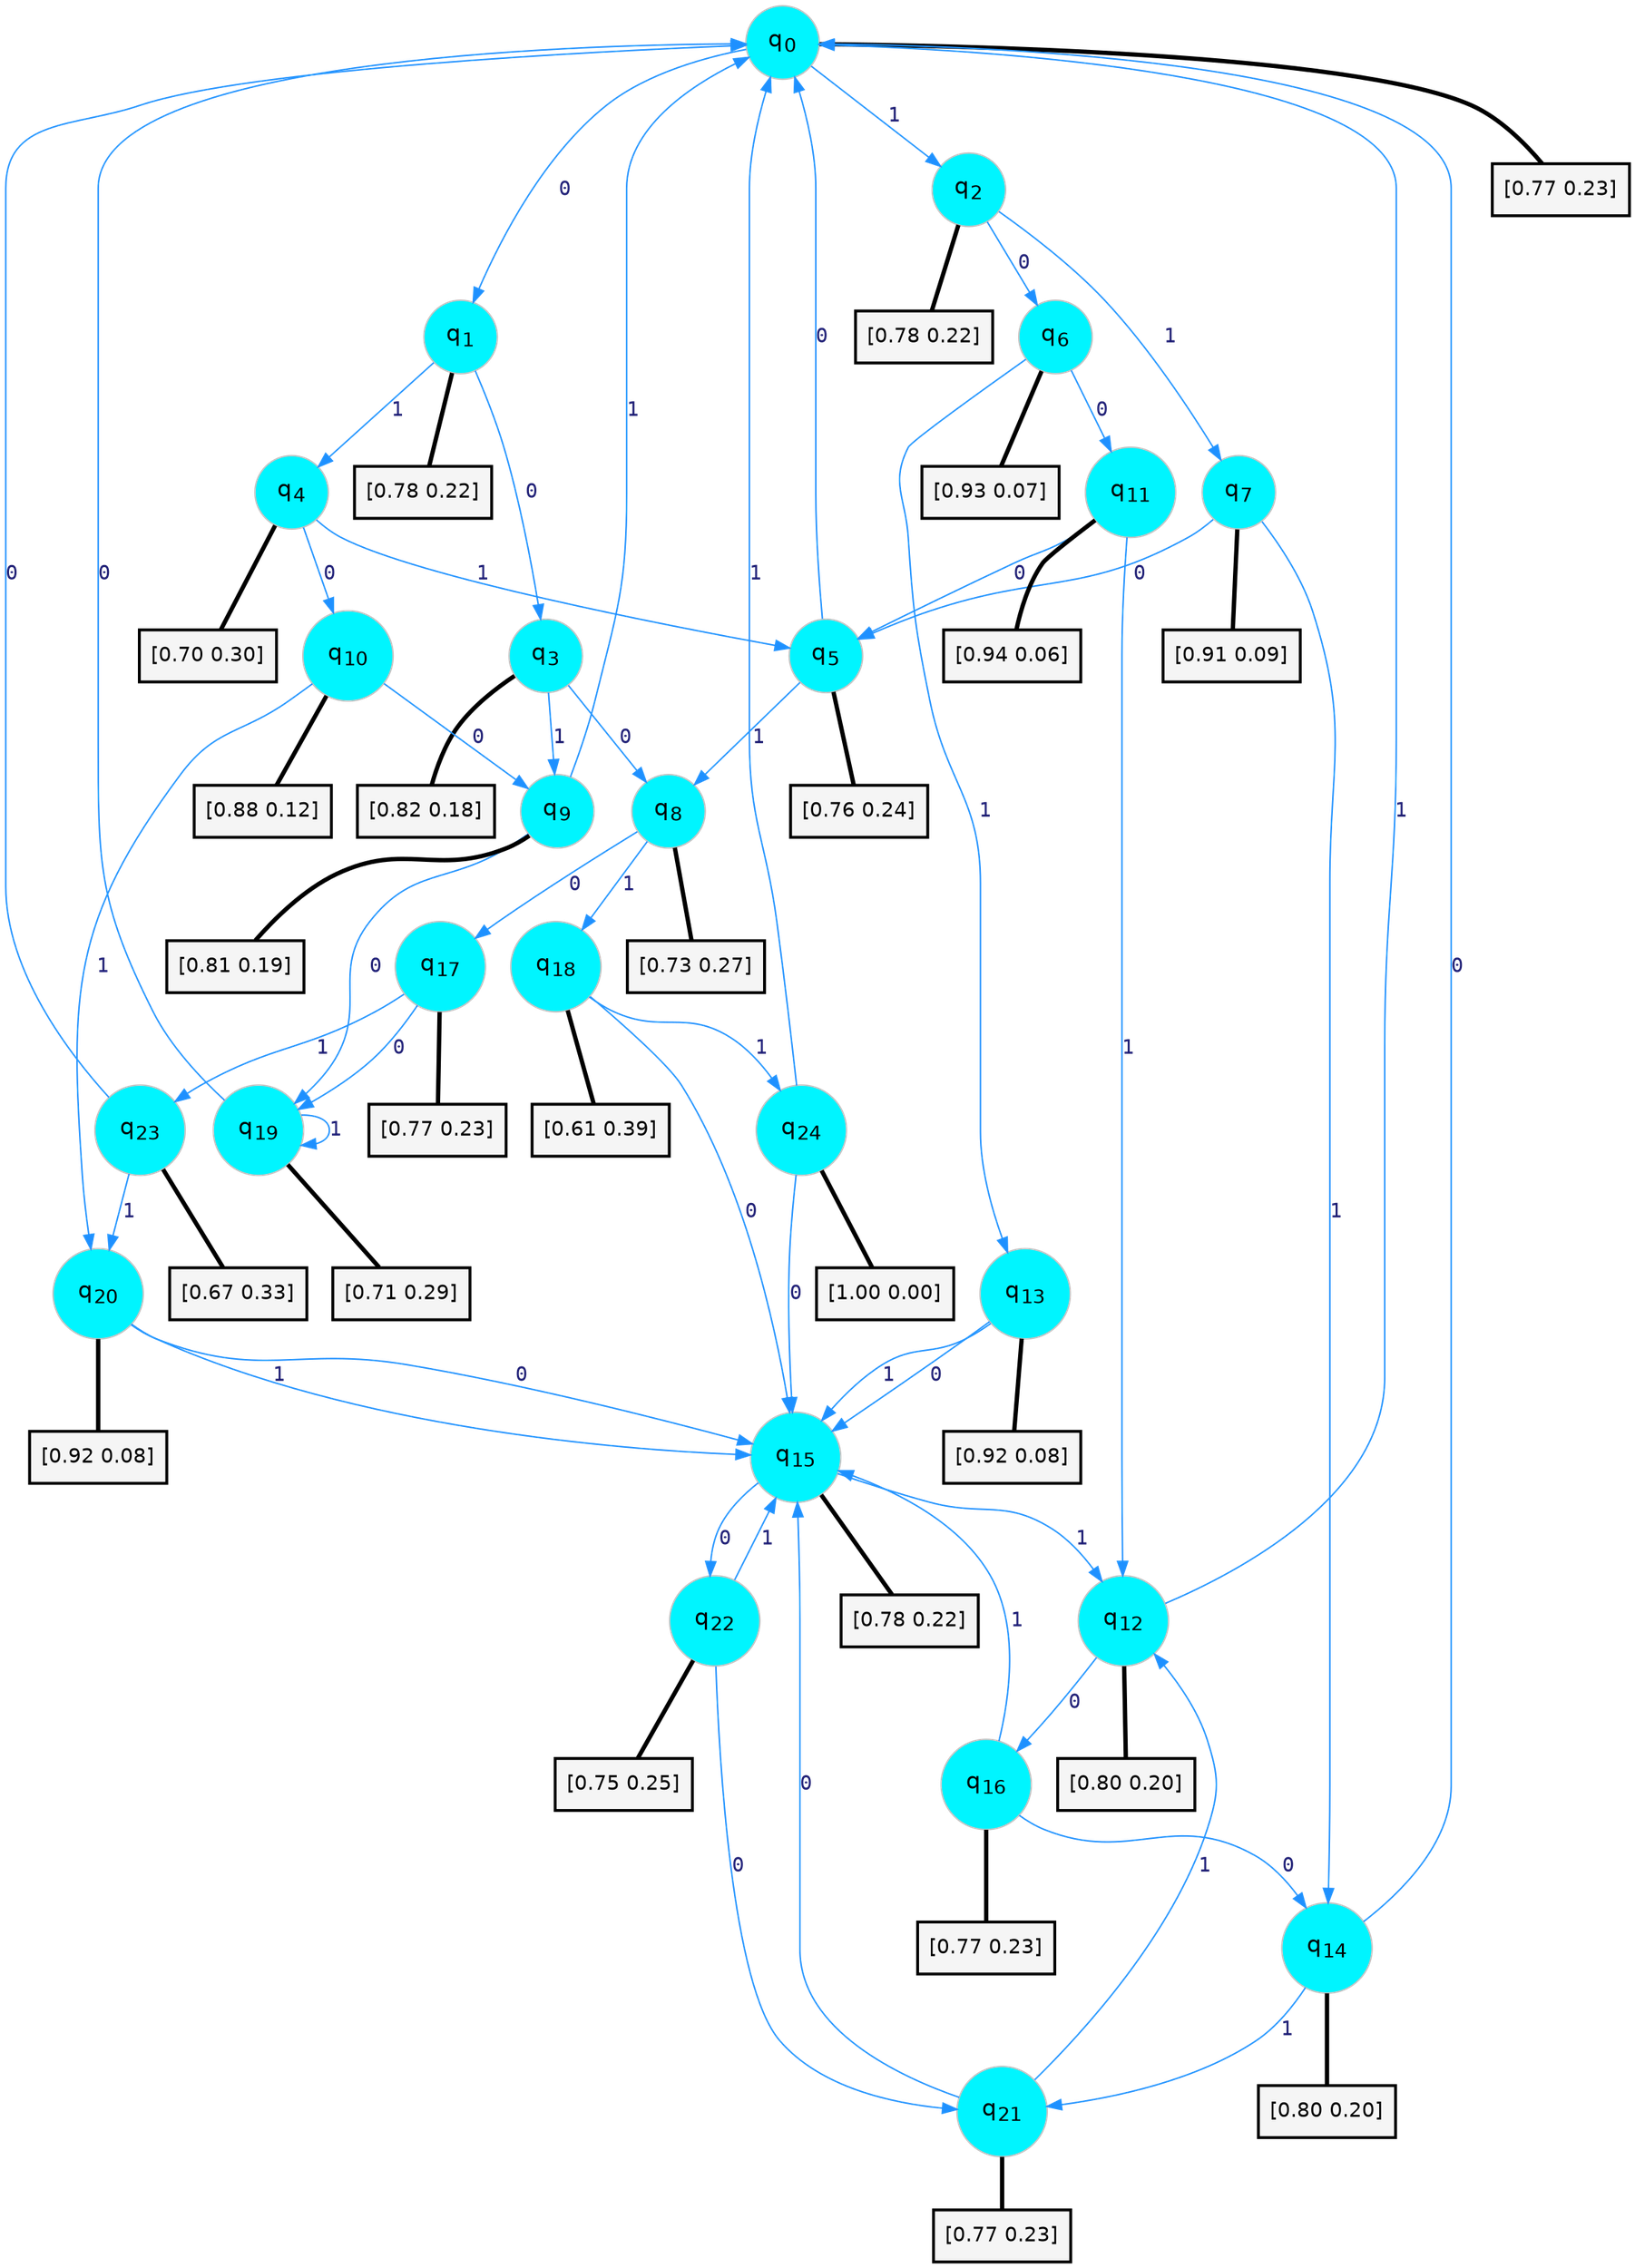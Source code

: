 digraph G {
graph [
bgcolor=transparent, dpi=300, rankdir=TD, size="40,25"];
node [
color=gray, fillcolor=turquoise1, fontcolor=black, fontname=Helvetica, fontsize=16, fontweight=bold, shape=circle, style=filled];
edge [
arrowsize=1, color=dodgerblue1, fontcolor=midnightblue, fontname=courier, fontweight=bold, penwidth=1, style=solid, weight=20];
0[label=<q<SUB>0</SUB>>];
1[label=<q<SUB>1</SUB>>];
2[label=<q<SUB>2</SUB>>];
3[label=<q<SUB>3</SUB>>];
4[label=<q<SUB>4</SUB>>];
5[label=<q<SUB>5</SUB>>];
6[label=<q<SUB>6</SUB>>];
7[label=<q<SUB>7</SUB>>];
8[label=<q<SUB>8</SUB>>];
9[label=<q<SUB>9</SUB>>];
10[label=<q<SUB>10</SUB>>];
11[label=<q<SUB>11</SUB>>];
12[label=<q<SUB>12</SUB>>];
13[label=<q<SUB>13</SUB>>];
14[label=<q<SUB>14</SUB>>];
15[label=<q<SUB>15</SUB>>];
16[label=<q<SUB>16</SUB>>];
17[label=<q<SUB>17</SUB>>];
18[label=<q<SUB>18</SUB>>];
19[label=<q<SUB>19</SUB>>];
20[label=<q<SUB>20</SUB>>];
21[label=<q<SUB>21</SUB>>];
22[label=<q<SUB>22</SUB>>];
23[label=<q<SUB>23</SUB>>];
24[label=<q<SUB>24</SUB>>];
25[label="[0.77 0.23]", shape=box,fontcolor=black, fontname=Helvetica, fontsize=14, penwidth=2, fillcolor=whitesmoke,color=black];
26[label="[0.78 0.22]", shape=box,fontcolor=black, fontname=Helvetica, fontsize=14, penwidth=2, fillcolor=whitesmoke,color=black];
27[label="[0.78 0.22]", shape=box,fontcolor=black, fontname=Helvetica, fontsize=14, penwidth=2, fillcolor=whitesmoke,color=black];
28[label="[0.82 0.18]", shape=box,fontcolor=black, fontname=Helvetica, fontsize=14, penwidth=2, fillcolor=whitesmoke,color=black];
29[label="[0.70 0.30]", shape=box,fontcolor=black, fontname=Helvetica, fontsize=14, penwidth=2, fillcolor=whitesmoke,color=black];
30[label="[0.76 0.24]", shape=box,fontcolor=black, fontname=Helvetica, fontsize=14, penwidth=2, fillcolor=whitesmoke,color=black];
31[label="[0.93 0.07]", shape=box,fontcolor=black, fontname=Helvetica, fontsize=14, penwidth=2, fillcolor=whitesmoke,color=black];
32[label="[0.91 0.09]", shape=box,fontcolor=black, fontname=Helvetica, fontsize=14, penwidth=2, fillcolor=whitesmoke,color=black];
33[label="[0.73 0.27]", shape=box,fontcolor=black, fontname=Helvetica, fontsize=14, penwidth=2, fillcolor=whitesmoke,color=black];
34[label="[0.81 0.19]", shape=box,fontcolor=black, fontname=Helvetica, fontsize=14, penwidth=2, fillcolor=whitesmoke,color=black];
35[label="[0.88 0.12]", shape=box,fontcolor=black, fontname=Helvetica, fontsize=14, penwidth=2, fillcolor=whitesmoke,color=black];
36[label="[0.94 0.06]", shape=box,fontcolor=black, fontname=Helvetica, fontsize=14, penwidth=2, fillcolor=whitesmoke,color=black];
37[label="[0.80 0.20]", shape=box,fontcolor=black, fontname=Helvetica, fontsize=14, penwidth=2, fillcolor=whitesmoke,color=black];
38[label="[0.92 0.08]", shape=box,fontcolor=black, fontname=Helvetica, fontsize=14, penwidth=2, fillcolor=whitesmoke,color=black];
39[label="[0.80 0.20]", shape=box,fontcolor=black, fontname=Helvetica, fontsize=14, penwidth=2, fillcolor=whitesmoke,color=black];
40[label="[0.78 0.22]", shape=box,fontcolor=black, fontname=Helvetica, fontsize=14, penwidth=2, fillcolor=whitesmoke,color=black];
41[label="[0.77 0.23]", shape=box,fontcolor=black, fontname=Helvetica, fontsize=14, penwidth=2, fillcolor=whitesmoke,color=black];
42[label="[0.77 0.23]", shape=box,fontcolor=black, fontname=Helvetica, fontsize=14, penwidth=2, fillcolor=whitesmoke,color=black];
43[label="[0.61 0.39]", shape=box,fontcolor=black, fontname=Helvetica, fontsize=14, penwidth=2, fillcolor=whitesmoke,color=black];
44[label="[0.71 0.29]", shape=box,fontcolor=black, fontname=Helvetica, fontsize=14, penwidth=2, fillcolor=whitesmoke,color=black];
45[label="[0.92 0.08]", shape=box,fontcolor=black, fontname=Helvetica, fontsize=14, penwidth=2, fillcolor=whitesmoke,color=black];
46[label="[0.77 0.23]", shape=box,fontcolor=black, fontname=Helvetica, fontsize=14, penwidth=2, fillcolor=whitesmoke,color=black];
47[label="[0.75 0.25]", shape=box,fontcolor=black, fontname=Helvetica, fontsize=14, penwidth=2, fillcolor=whitesmoke,color=black];
48[label="[0.67 0.33]", shape=box,fontcolor=black, fontname=Helvetica, fontsize=14, penwidth=2, fillcolor=whitesmoke,color=black];
49[label="[1.00 0.00]", shape=box,fontcolor=black, fontname=Helvetica, fontsize=14, penwidth=2, fillcolor=whitesmoke,color=black];
0->1 [label=0];
0->2 [label=1];
0->25 [arrowhead=none, penwidth=3,color=black];
1->3 [label=0];
1->4 [label=1];
1->26 [arrowhead=none, penwidth=3,color=black];
2->6 [label=0];
2->7 [label=1];
2->27 [arrowhead=none, penwidth=3,color=black];
3->8 [label=0];
3->9 [label=1];
3->28 [arrowhead=none, penwidth=3,color=black];
4->10 [label=0];
4->5 [label=1];
4->29 [arrowhead=none, penwidth=3,color=black];
5->0 [label=0];
5->8 [label=1];
5->30 [arrowhead=none, penwidth=3,color=black];
6->11 [label=0];
6->13 [label=1];
6->31 [arrowhead=none, penwidth=3,color=black];
7->5 [label=0];
7->14 [label=1];
7->32 [arrowhead=none, penwidth=3,color=black];
8->17 [label=0];
8->18 [label=1];
8->33 [arrowhead=none, penwidth=3,color=black];
9->19 [label=0];
9->0 [label=1];
9->34 [arrowhead=none, penwidth=3,color=black];
10->9 [label=0];
10->20 [label=1];
10->35 [arrowhead=none, penwidth=3,color=black];
11->5 [label=0];
11->12 [label=1];
11->36 [arrowhead=none, penwidth=3,color=black];
12->16 [label=0];
12->0 [label=1];
12->37 [arrowhead=none, penwidth=3,color=black];
13->15 [label=0];
13->15 [label=1];
13->38 [arrowhead=none, penwidth=3,color=black];
14->0 [label=0];
14->21 [label=1];
14->39 [arrowhead=none, penwidth=3,color=black];
15->22 [label=0];
15->12 [label=1];
15->40 [arrowhead=none, penwidth=3,color=black];
16->14 [label=0];
16->15 [label=1];
16->41 [arrowhead=none, penwidth=3,color=black];
17->19 [label=0];
17->23 [label=1];
17->42 [arrowhead=none, penwidth=3,color=black];
18->15 [label=0];
18->24 [label=1];
18->43 [arrowhead=none, penwidth=3,color=black];
19->0 [label=0];
19->19 [label=1];
19->44 [arrowhead=none, penwidth=3,color=black];
20->15 [label=0];
20->15 [label=1];
20->45 [arrowhead=none, penwidth=3,color=black];
21->15 [label=0];
21->12 [label=1];
21->46 [arrowhead=none, penwidth=3,color=black];
22->21 [label=0];
22->15 [label=1];
22->47 [arrowhead=none, penwidth=3,color=black];
23->0 [label=0];
23->20 [label=1];
23->48 [arrowhead=none, penwidth=3,color=black];
24->15 [label=0];
24->0 [label=1];
24->49 [arrowhead=none, penwidth=3,color=black];
}
